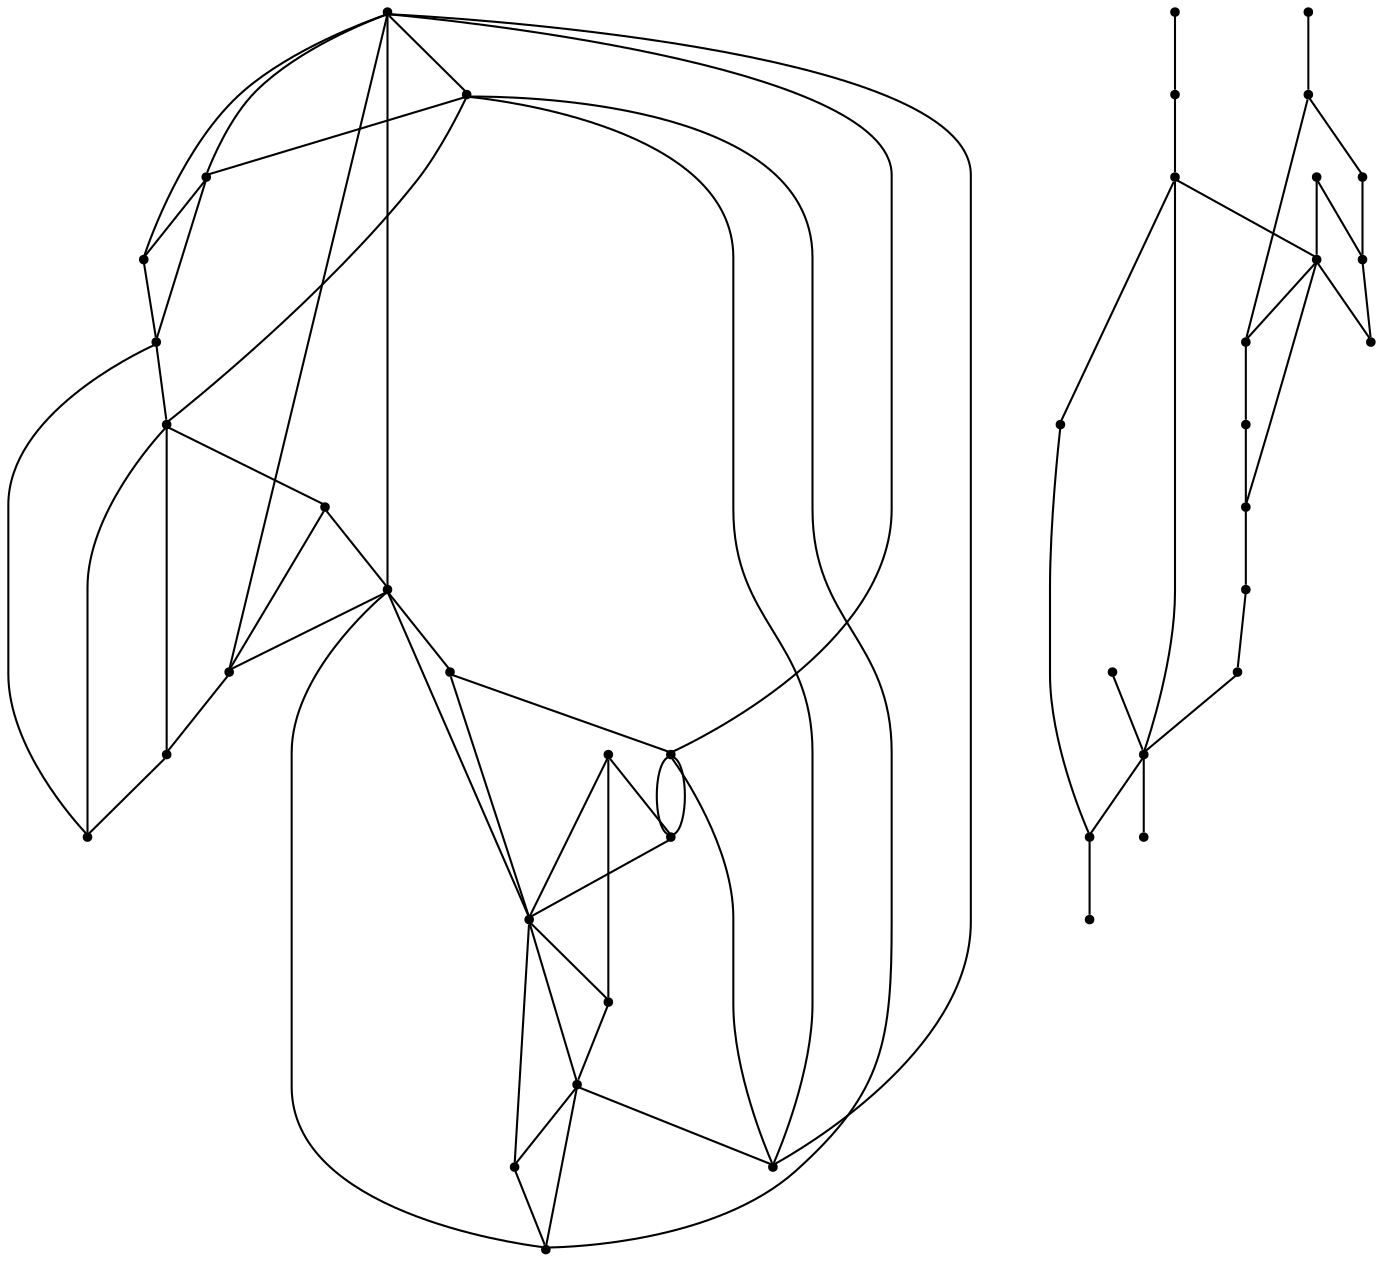 graph {
  node [shape=point,comment="{\"directed\":false,\"doi\":\"10.1007/978-3-319-50106-2_38\",\"figure\":\"1\"}"]

  v0 [pos="1201.3685039274096,2105.270485207758"]
  v1 [pos="843.0874652694719,1926.129514528714"]
  v2 [pos="823.1853238418156,1896.275118309375"]
  v3 [pos="803.2821491023719,1866.4188144608843"]
  v4 [pos="1161.5600878249468,2105.2704852077577"]
  v5 [pos="1081.9431920316038,2105.2704852077577"]
  v6 [pos="882.8989813072973,1985.8465733603825"]
  v7 [pos="902.8021560467411,2015.7009695797215"]
  v8 [pos="1002.3242773059987,2105.270485207758"]
  v9 [pos="942.612638772779,2075.4118286166477"]
  v10 [pos="922.7063640979725,2045.5576549540424"]
  v11 [pos="942.612638772779,2135.124881427097"]
  v12 [pos="922.7063640979724,2164.9802950486505"]
  v13 [pos="1042.1327093055659,2105.2704852077577"]
  v14 [pos="902.802156046741,2194.838760876846"]
  v15 [pos="1241.1779056503467,2105.270485207758"]
  v16 [pos="882.8989813072973,2224.6921396939715"]
  v17 [pos="843.0874652694719,2284.4082447110636"]
  v18 [pos="1320.7958824467908,2105.270485207758"]
  v19 [pos="1360.6042985492534,2105.270485207758"]
  v20 [pos="823.1853238418156,2314.263721920255"]
  v21 [pos="629.1168591110568,2165.2834491146264"]
  v22 [pos="619.165271741335,2105.571509087848"]
  v23 [pos="629.1168591110569,2224.997487533471"]
  v24 [pos="609.2136843716131,2284.7093003849727"]
  v25 [pos="589.3063763850189,2165.2834491146264"]
  v26 [pos="619.165271741335,2045.858615246494"]
  v27 [pos="569.404282648676,2105.5715090878484"]
  v28 [pos="589.3063763850189,1986.147788003388"]
  v29 [pos="589.306376385019,2224.997487533471"]
  v30 [pos="589.3063763850189,1926.4349259558526"]
  v31 [pos="569.404282648676,2045.8586152464945"]
  v32 [pos="519.6442314851781,2045.858615246494"]
  v33 [pos="509.6884790740971,2165.2834491146264"]
  v34 [pos="549.4969110736643,2165.2834491146264"]
  v35 [pos="549.4969110736643,2224.997487533471"]
  v36 [pos="569.4042826486759,2284.7093003849727"]
  v37 [pos="539.5453237039424,1926.4349259558526"]
  v38 [pos="539.5453237039424,1986.1477880033872"]
  v39 [pos="529.5958188549,2284.7093003849727"]
  v40 [pos="519.6442314851781,2105.5715090878484"]
  v41 [pos="509.6884790740971,2224.997487533471"]

  v0 -- v1 [id="-1",pos="1201.3685039274096,2105.270485207758 1184.151144980481,2008.7687088311886 989.0533586353419,1806.62665862829 843.0874652694719,1926.129514528714"]
  v41 -- v39 [id="-2",pos="509.6884790740971,2224.997487533471 529.5958188549,2284.7093003849727 529.5958188549,2284.7093003849727 529.5958188549,2284.7093003849727"]
  v33 -- v41 [id="-3",pos="509.6884790740971,2165.2834491146264 509.6884790740971,2224.997487533471 509.6884790740971,2224.997487533471 509.6884790740971,2224.997487533471"]
  v40 -- v33 [id="-4",pos="519.6442314851781,2105.5715090878484 509.6884790740971,2165.2834491146264 509.6884790740971,2165.2834491146264 509.6884790740971,2165.2834491146264"]
  v32 -- v40 [id="-5",pos="519.6442314851781,2045.858615246494 519.6442314851781,2105.5715090878484 519.6442314851781,2105.5715090878484 519.6442314851781,2105.5715090878484"]
  v39 -- v35 [id="-6",pos="529.5958188549,2284.7093003849727 549.4969110736643,2224.997487533471 549.4969110736643,2224.997487533471 549.4969110736643,2224.997487533471"]
  v38 -- v32 [id="-7",pos="539.5453237039424,1986.1477880033872 519.6442314851781,2045.858615246494 519.6442314851781,2045.858615246494 519.6442314851781,2045.858615246494"]
  v38 -- v30 [id="-8",pos="539.5453237039424,1986.1477880033872 589.3063763850189,1926.4349259558526 589.3063763850189,1926.4349259558526 589.3063763850189,1926.4349259558526"]
  v37 -- v38 [id="-9",pos="539.5453237039424,1926.4349259558526 539.5453237039424,1986.1477880033872 539.5453237039424,1986.1477880033872 539.5453237039424,1986.1477880033872"]
  v35 -- v25 [id="-10",pos="549.4969110736643,2224.997487533471 589.3063763850189,2165.2834491146264 589.3063763850189,2165.2834491146264 589.3063763850189,2165.2834491146264"]
  v35 -- v36 [id="-11",pos="549.4969110736643,2224.997487533471 569.4042826486759,2284.7093003849727 569.4042826486759,2284.7093003849727 569.4042826486759,2284.7093003849727"]
  v35 -- v24 [id="-12",pos="549.4969110736643,2224.997487533471 609.2136843716131,2284.7093003849727 609.2136843716131,2284.7093003849727 609.2136843716131,2284.7093003849727"]
  v34 -- v35 [id="-13",pos="549.4969110736643,2165.2834491146264 549.4969110736643,2224.997487533471 549.4969110736643,2224.997487533471 549.4969110736643,2224.997487533471"]
  v27 -- v33 [id="-14",pos="569.404282648676,2105.5715090878484 509.6884790740971,2165.2834491146264 509.6884790740971,2165.2834491146264 509.6884790740971,2165.2834491146264"]
  v27 -- v31 [id="-15",pos="569.404282648676,2105.5715090878484 569.404282648676,2045.8586152464945 569.404282648676,2045.8586152464945 569.404282648676,2045.8586152464945"]
  v27 -- v32 [id="-16",pos="569.404282648676,2105.5715090878484 519.6442314851781,2045.858615246494 519.6442314851781,2045.858615246494 519.6442314851781,2045.858615246494"]
  v25 -- v23 [id="-17",pos="589.3063763850189,2165.2834491146264 629.1168591110569,2224.997487533471 629.1168591110569,2224.997487533471 629.1168591110569,2224.997487533471"]
  v25 -- v27 [id="-18",pos="589.3063763850189,2165.2834491146264 569.404282648676,2105.5715090878484 569.404282648676,2105.5715090878484 569.404282648676,2105.5715090878484"]
  v28 -- v31 [id="-19",pos="589.3063763850189,1986.147788003388 569.404282648676,2045.8586152464945 569.404282648676,2045.8586152464945 569.404282648676,2045.8586152464945"]
  v30 -- v28 [id="-20",pos="589.3063763850189,1926.4349259558526 589.3063763850189,1986.147788003388 589.3063763850189,1986.147788003388 589.3063763850189,1986.147788003388"]
  v24 -- v29 [id="-21",pos="609.2136843716131,2284.7093003849727 589.306376385019,2224.997487533471 589.306376385019,2224.997487533471 589.306376385019,2224.997487533471"]
  v26 -- v28 [id="-22",pos="619.165271741335,2045.858615246494 589.3063763850189,1986.147788003388 589.3063763850189,1986.147788003388 589.3063763850189,1986.147788003388"]
  v26 -- v27 [id="-23",pos="619.165271741335,2045.858615246494 569.404282648676,2105.5715090878484 569.404282648676,2105.5715090878484 569.404282648676,2105.5715090878484"]
  v22 -- v25 [id="-24",pos="619.165271741335,2105.571509087848 589.3063763850189,2165.2834491146264 589.3063763850189,2165.2834491146264 589.3063763850189,2165.2834491146264"]
  v23 -- v24 [id="-25",pos="629.1168591110569,2224.997487533471 609.2136843716131,2284.7093003849727 609.2136843716131,2284.7093003849727 609.2136843716131,2284.7093003849727"]
  v21 -- v22 [id="-26",pos="629.1168591110568,2165.2834491146264 619.165271741335,2105.571509087848 619.165271741335,2105.571509087848 619.165271741335,2105.571509087848"]
  v20 -- v17 [id="-28",pos="823.1853238418156,2314.263721920255 843.0874652694719,2284.4082447110636 843.0874652694719,2284.4082447110636 843.0874652694719,2284.4082447110636"]
  v17 -- v16 [id="-29",pos="843.0874652694719,2284.4082447110636 882.8989813072973,2224.6921396939715 882.8989813072973,2224.6921396939715 882.8989813072973,2224.6921396939715"]
  v16 -- v14 [id="-30",pos="882.8989813072973,2224.6921396939715 902.802156046741,2194.838760876846 902.802156046741,2194.838760876846 902.802156046741,2194.838760876846"]
  v14 -- v12 [id="-31",pos="902.802156046741,2194.838760876846 922.7063640979724,2164.9802950486505 922.7063640979724,2164.9802950486505 922.7063640979724,2164.9802950486505"]
  v12 -- v11 [id="-32",pos="922.7063640979724,2164.9802950486505 942.612638772779,2135.124881427097 942.612638772779,2135.124881427097 942.612638772779,2135.124881427097"]
  v11 -- v9 [id="-33",pos="942.612638772779,2135.124881427097 962.5158771006404,2105.270453413939 962.5158771006404,2105.270453413939 962.5158771006404,2105.270453413939 942.612638772779,2075.4118286166477 942.612638772779,2075.4118286166477 942.612638772779,2075.4118286166477"]
  v13 -- v5 [id="-35",pos="1042.1327093055659,2105.2704852077577 1081.9431920316038,2105.2704852077577 1081.9431920316038,2105.2704852077577 1081.9431920316038,2105.2704852077577"]
  v5 -- v4 [id="-36",pos="1081.9431920316038,2105.2704852077577 1161.5600878249468,2105.2704852077577 1161.5600878249468,2105.2704852077577 1161.5600878249468,2105.2704852077577"]
  v4 -- v0 [id="-37",pos="1161.5600878249468,2105.2704852077577 1201.3685039274096,2105.270485207758 1201.3685039274096,2105.270485207758 1201.3685039274096,2105.270485207758"]
  v0 -- v15 [id="-38",pos="1201.3685039274096,2105.270485207758 1241.1779056503467,2105.270485207758 1241.1779056503467,2105.270485207758 1241.1779056503467,2105.270485207758"]
  v15 -- v18 [id="-39",pos="1241.1779056503467,2105.270485207758 1320.7958824467908,2105.270485207758 1320.7958824467908,2105.270485207758 1320.7958824467908,2105.270485207758"]
  v18 -- v19 [id="-40",pos="1320.7958824467908,2105.270485207758 1360.6042985492534,2105.270485207758 1360.6042985492534,2105.270485207758 1360.6042985492534,2105.270485207758"]
  v8 -- v13 [id="-42",pos="1002.3242773059987,2105.270485207758 1042.1327093055659,2105.2704852077577 1042.1327093055659,2105.2704852077577 1042.1327093055659,2105.2704852077577"]
  v9 -- v10 [id="-43",pos="942.612638772779,2075.4118286166477 922.7063640979725,2045.5576549540424 922.7063640979725,2045.5576549540424 922.7063640979725,2045.5576549540424"]
  v10 -- v7 [id="-44",pos="922.7063640979725,2045.5576549540424 902.8021560467411,2015.7009695797215 902.8021560467411,2015.7009695797215 902.8021560467411,2015.7009695797215"]
  v7 -- v6 [id="-45",pos="902.8021560467411,2015.7009695797215 882.8989813072973,1985.8465733603825 882.8989813072973,1985.8465733603825 882.8989813072973,1985.8465733603825"]
  v6 -- v1 [id="-46",pos="882.8989813072973,1985.8465733603825 843.0874652694719,1926.129514528714 843.0874652694719,1926.129514528714 843.0874652694719,1926.129514528714"]
  v1 -- v2 [id="-47",pos="843.0874652694719,1926.129514528714 823.1853238418156,1896.275118309375 823.1853238418156,1896.275118309375 823.1853238418156,1896.275118309375"]
  v2 -- v3 [id="-48",pos="823.1853238418156,1896.275118309375 803.2821491023719,1866.4188144608843 803.2821491023719,1866.4188144608843 803.2821491023719,1866.4188144608843"]
  v3 -- v20 [id="-50",pos="803.2821491023719,1866.4188144608843 645.4778887339521,1961.0993454927975 629.1169703907877,2284.7093003849727 823.1853238418156,2314.263721920255"]
  v20 -- v19 [id="-51",pos="823.1853238418156,2314.263721920255 919.388177388556,2373.976679349247 1437.6415394134278,2444.0077803014037 1360.6042985492534,2105.270485207758"]
  v2 -- v20 [id="-52",pos="823.1853238418156,1896.275118309375 687.8679628007409,1979.547899840666 714.9680746552334,2247.095431829417 823.1853238418156,2314.263721920255"]
  v17 -- v19 [id="-53",pos="843.0874652694719,2284.4082447110636 1060.2772827651563,2398.1719029280566 1351.669489978521,2319.743672802011 1360.6042985492534,2105.270485207758"]
  v17 -- v18 [id="-54",pos="843.0874652694719,2284.4082447110636 864.1335305373044,2296.681962464961 1328.2699696803757,2391.9001269793753 1320.7958824467908,2105.270485207758"]
  v1 -- v17 [id="-55",pos="843.0874652694719,1926.129514528714 744.4519255239671,1977.038985980751 744.3185806120547,2226.7925347711152 843.0874652694719,2284.4082447110636"]
  v6 -- v14 [id="-56",pos="882.8989813072973,1985.8465733603825 799.544040379583,2035.2392252865056 812.4085495756281,2174.2763944601347 902.802156046741,2194.838760876846"]
  v16 -- v15 [id="-57",pos="882.8989813072973,2224.6921396939715 906.1194366212053,2304.8664545761085 1310.8421648650758,2327.536465060739 1241.1779056503467,2105.270485207758"]
  v14 -- v0 [id="-58",pos="902.802156046741,2194.838760876846 985.7153482367081,2213.7030194106233 1227.9081156741038,2253.9964710475056 1201.3685039274096,2105.270485207758"]
  v14 -- v15 [id="-59",pos="902.802156046741,2194.838760876846 959.1069656162736,2278.345831061748 1232.171337550242,2276.374741447249 1241.1779056503467,2105.270485207758"]
  v10 -- v5 [id="-60",pos="922.7063640979725,2045.5576549540424 971.9173610688578,1994.6916774466576 1038.2653889180147,2035.0558385374184 1081.9431920316038,2105.2704852077577"]
  v10 -- v14 [id="-61",pos="922.7063640979725,2045.5576549540424 867.4173636040596,2062.14747904443 853.5943225996361,2121.8603410919645 902.802156046741,2194.838760876846"]
  v10 -- v13 [id="-62",pos="922.7063640979725,2045.5576549540424 982.4189882516665,2025.6545333782342 1022.2295345661221,2055.51299920643 1042.1327093055659,2105.2704852077577"]
  v10 -- v12 [id="-63",pos="922.7063640979725,2045.5576549540424 902.8021560467411,2085.3673954257692 892.8505686770192,2125.173384226832 922.7063640979724,2164.9802950486505"]
  v11 -- v0 [id="-64",pos="942.612638772779,2135.124881427097 1001.7721231780233,2198.7091814559317 1139.998272798271,2218.6121122688246 1201.3685039274096,2105.270485207758"]
  v11 -- v4 [id="-65",pos="942.612638772779,2135.124881427097 962.5158771006404,2164.98344263675 1162.0059698098446,2185.9906363777477 1161.5600878249468,2105.2704852077577"]
  v9 -- v11 [id="-66",pos="942.612638772779,2075.4118286166477 922.7053307861848,2085.3676497763227 922.7053307861848,2105.270453413939 942.612638772779,2135.124881427097"]
  v8 -- v10 [id="-67",pos="1002.3242773059987,2105.270485207758 1012.2737503608321,2065.46039500402 962.5158771006404,2045.557464191127 922.7063640979725,2045.5576549540424"]
  v8 -- v9 [id="-68",pos="1002.3242773059987,2105.270485207758 982.4190518400842,2075.416184369876 962.5158771006404,2065.46039500402 942.612638772779,2075.4118286166477"]
  v5 -- v7 [id="-69",pos="1081.9431920316038,2105.2704852077577 1066.065672839779,2023.3043342637152 985.6320474095238,1967.3960477957235 902.8021560467411,2015.7009695797215"]
  v5 -- v6 [id="-70",pos="1081.9431920316038,2105.2704852077577 1101.8505636066157,2032.2890132162343 1002.3263598266783,1915.0758845862301 882.8989813072973,1985.8465733603825"]
  v4 -- v1 [id="-71",pos="1161.5600878249468,2105.2704852077577 1161.1557926652235,2032.2890132162343 977.1306574938203,1856.9506786937632 843.0874652694719,1926.129514528714"]
  v0 -- v3 [id="-72",pos="1201.3685039274096,2105.270485207758 1245.2359594967825,1955.9942755331094 1055.4307007450575,1715.1339666712743 803.2821491023719,1866.4188144608843"]
  v0 -- v2 [id="-73",pos="1201.3685039274096,2105.270485207758 1202.9833635890566,1967.0501310429372 1028.1930471430846,1770.121249784972 823.1853238418156,1896.275118309375"]
}